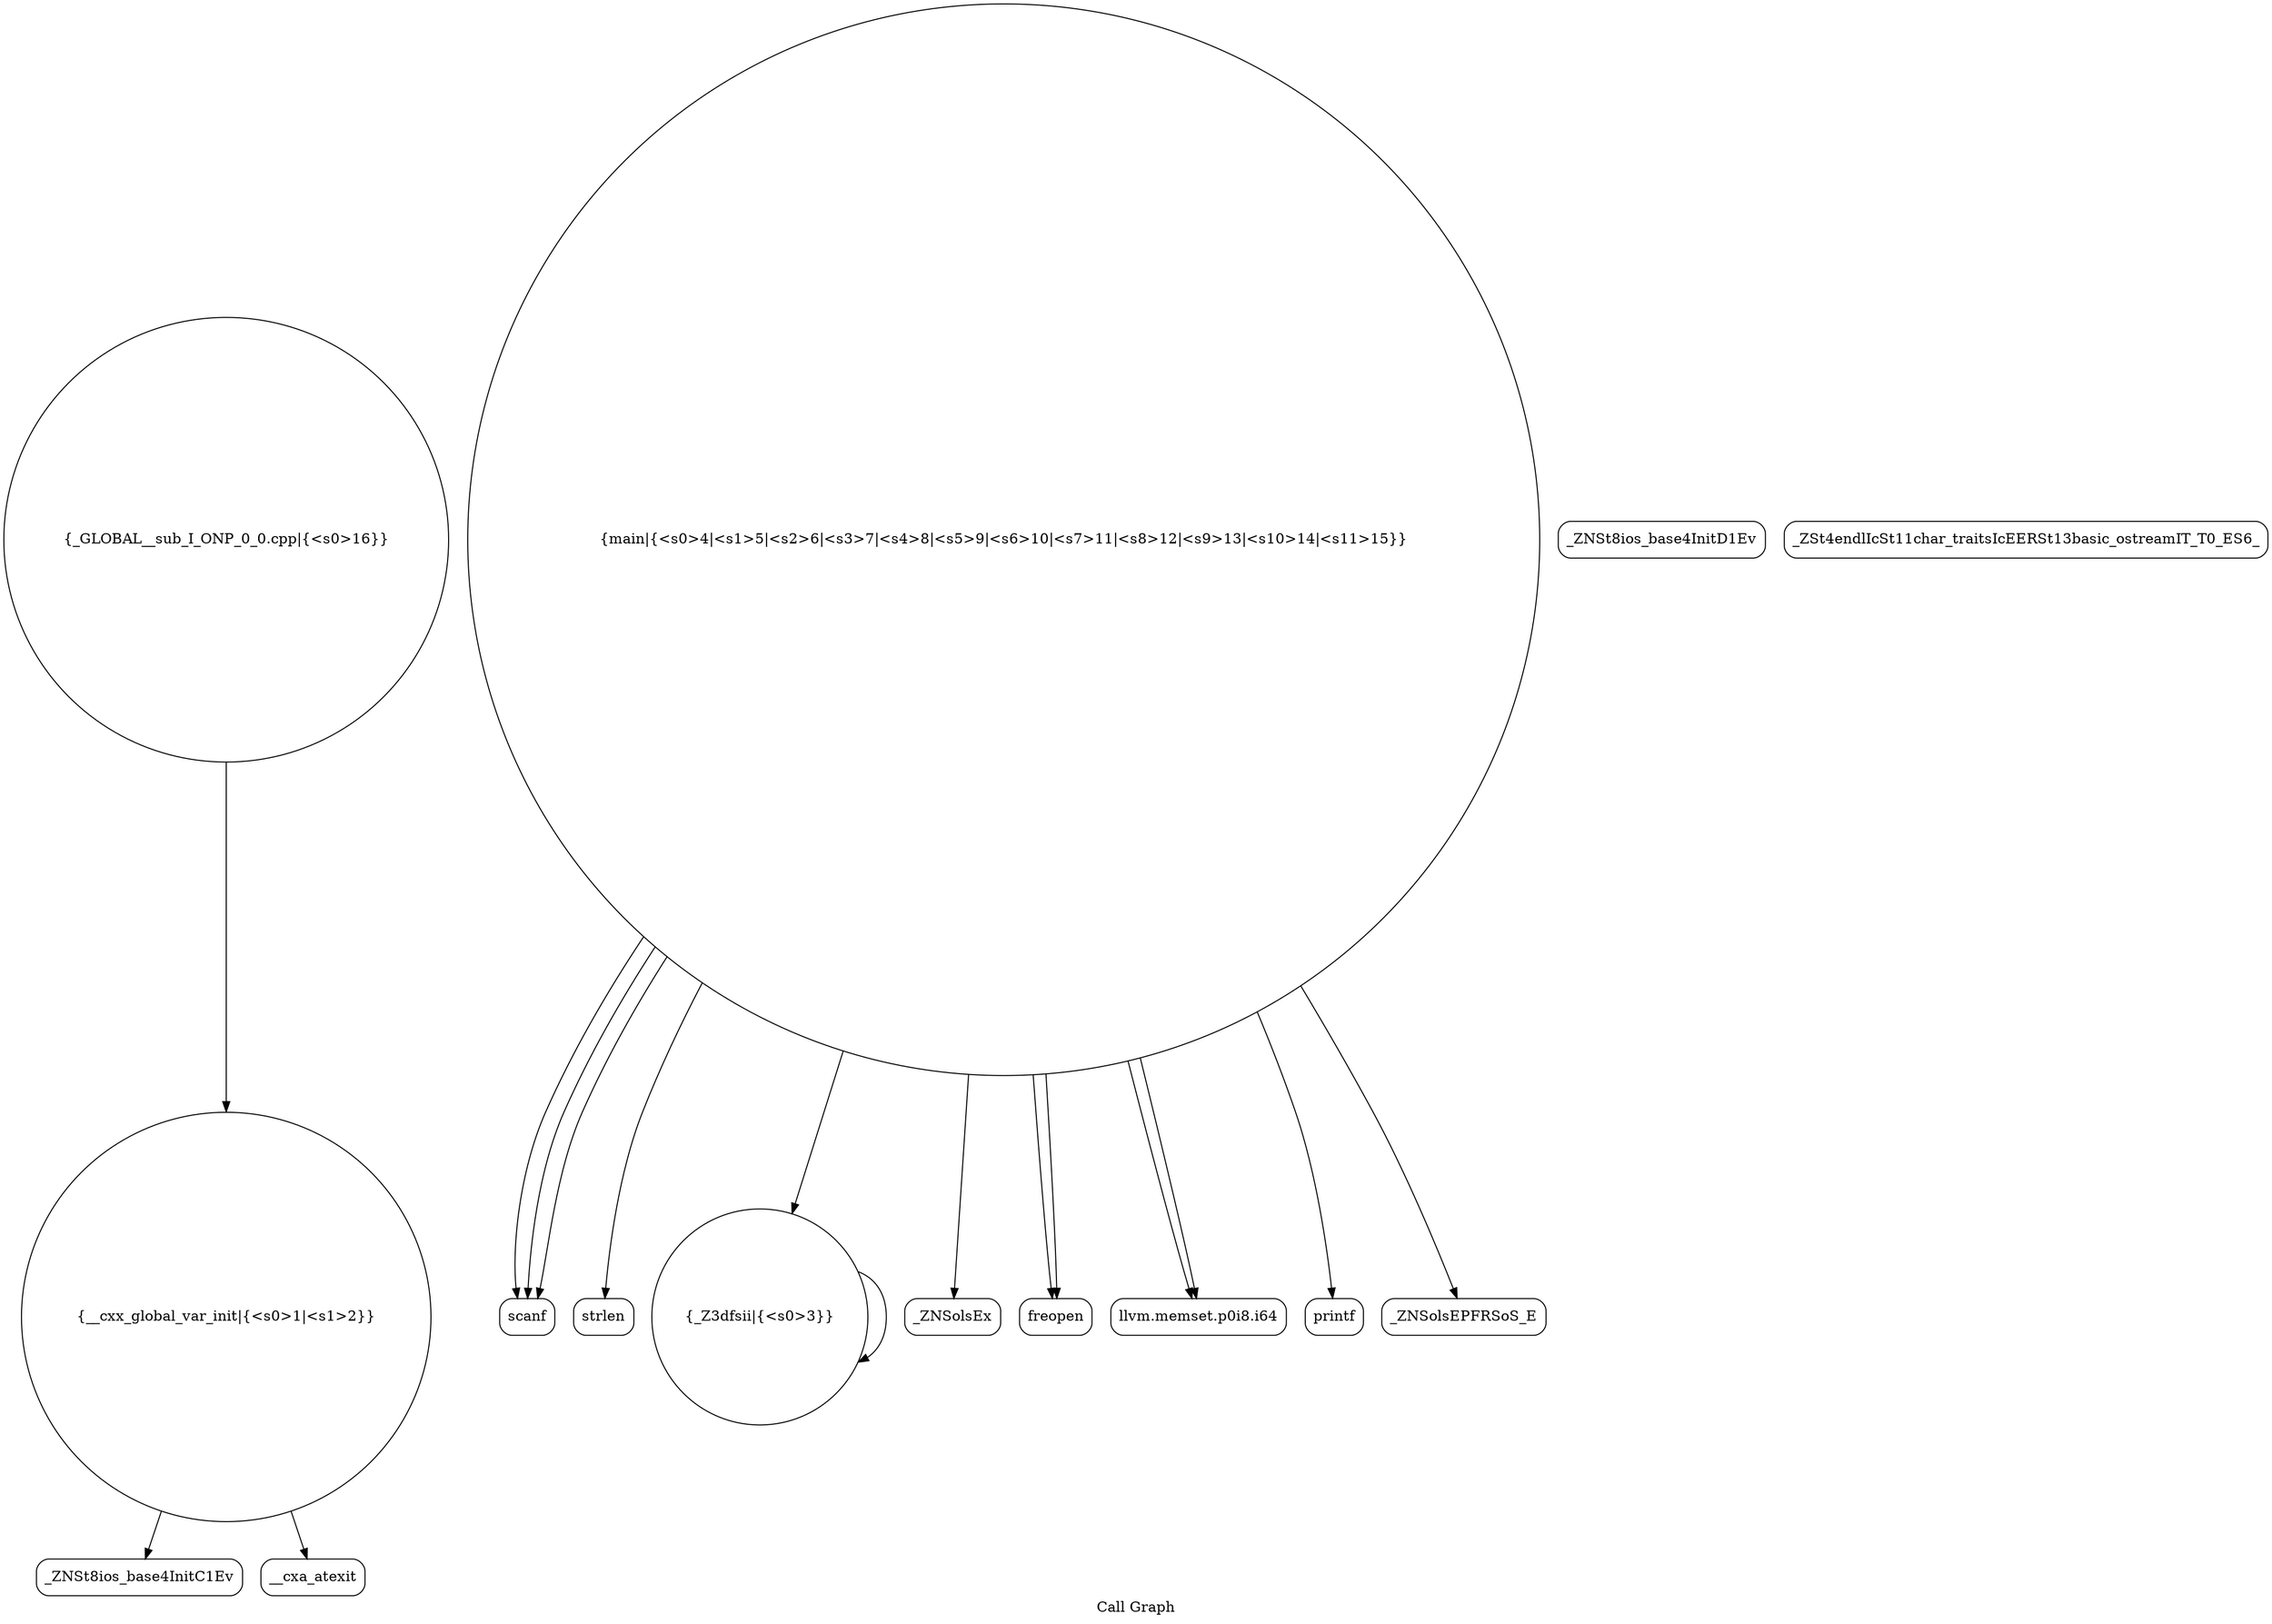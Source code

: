 digraph "Call Graph" {
	label="Call Graph";

	Node0x55ce8215e550 [shape=record,shape=circle,label="{__cxx_global_var_init|{<s0>1|<s1>2}}"];
	Node0x55ce8215e550:s0 -> Node0x55ce8215e9e0[color=black];
	Node0x55ce8215e550:s1 -> Node0x55ce8215eae0[color=black];
	Node0x55ce8215ece0 [shape=record,shape=Mrecord,label="{scanf}"];
	Node0x55ce8215f060 [shape=record,shape=circle,label="{_GLOBAL__sub_I_ONP_0_0.cpp|{<s0>16}}"];
	Node0x55ce8215f060:s0 -> Node0x55ce8215e550[color=black];
	Node0x55ce8215ea60 [shape=record,shape=Mrecord,label="{_ZNSt8ios_base4InitD1Ev}"];
	Node0x55ce8215ede0 [shape=record,shape=Mrecord,label="{strlen}"];
	Node0x55ce8215eb60 [shape=record,shape=circle,label="{_Z3dfsii|{<s0>3}}"];
	Node0x55ce8215eb60:s0 -> Node0x55ce8215eb60[color=black];
	Node0x55ce8215eee0 [shape=record,shape=Mrecord,label="{_ZNSolsEx}"];
	Node0x55ce8215ec60 [shape=record,shape=Mrecord,label="{freopen}"];
	Node0x55ce8215efe0 [shape=record,shape=Mrecord,label="{_ZSt4endlIcSt11char_traitsIcEERSt13basic_ostreamIT_T0_ES6_}"];
	Node0x55ce8215e9e0 [shape=record,shape=Mrecord,label="{_ZNSt8ios_base4InitC1Ev}"];
	Node0x55ce8215ed60 [shape=record,shape=Mrecord,label="{llvm.memset.p0i8.i64}"];
	Node0x55ce8215eae0 [shape=record,shape=Mrecord,label="{__cxa_atexit}"];
	Node0x55ce8215ee60 [shape=record,shape=Mrecord,label="{printf}"];
	Node0x55ce8215ebe0 [shape=record,shape=circle,label="{main|{<s0>4|<s1>5|<s2>6|<s3>7|<s4>8|<s5>9|<s6>10|<s7>11|<s8>12|<s9>13|<s10>14|<s11>15}}"];
	Node0x55ce8215ebe0:s0 -> Node0x55ce8215ec60[color=black];
	Node0x55ce8215ebe0:s1 -> Node0x55ce8215ec60[color=black];
	Node0x55ce8215ebe0:s2 -> Node0x55ce8215ece0[color=black];
	Node0x55ce8215ebe0:s3 -> Node0x55ce8215ece0[color=black];
	Node0x55ce8215ebe0:s4 -> Node0x55ce8215ed60[color=black];
	Node0x55ce8215ebe0:s5 -> Node0x55ce8215ed60[color=black];
	Node0x55ce8215ebe0:s6 -> Node0x55ce8215ece0[color=black];
	Node0x55ce8215ebe0:s7 -> Node0x55ce8215ede0[color=black];
	Node0x55ce8215ebe0:s8 -> Node0x55ce8215ee60[color=black];
	Node0x55ce8215ebe0:s9 -> Node0x55ce8215eb60[color=black];
	Node0x55ce8215ebe0:s10 -> Node0x55ce8215eee0[color=black];
	Node0x55ce8215ebe0:s11 -> Node0x55ce8215ef60[color=black];
	Node0x55ce8215ef60 [shape=record,shape=Mrecord,label="{_ZNSolsEPFRSoS_E}"];
}
